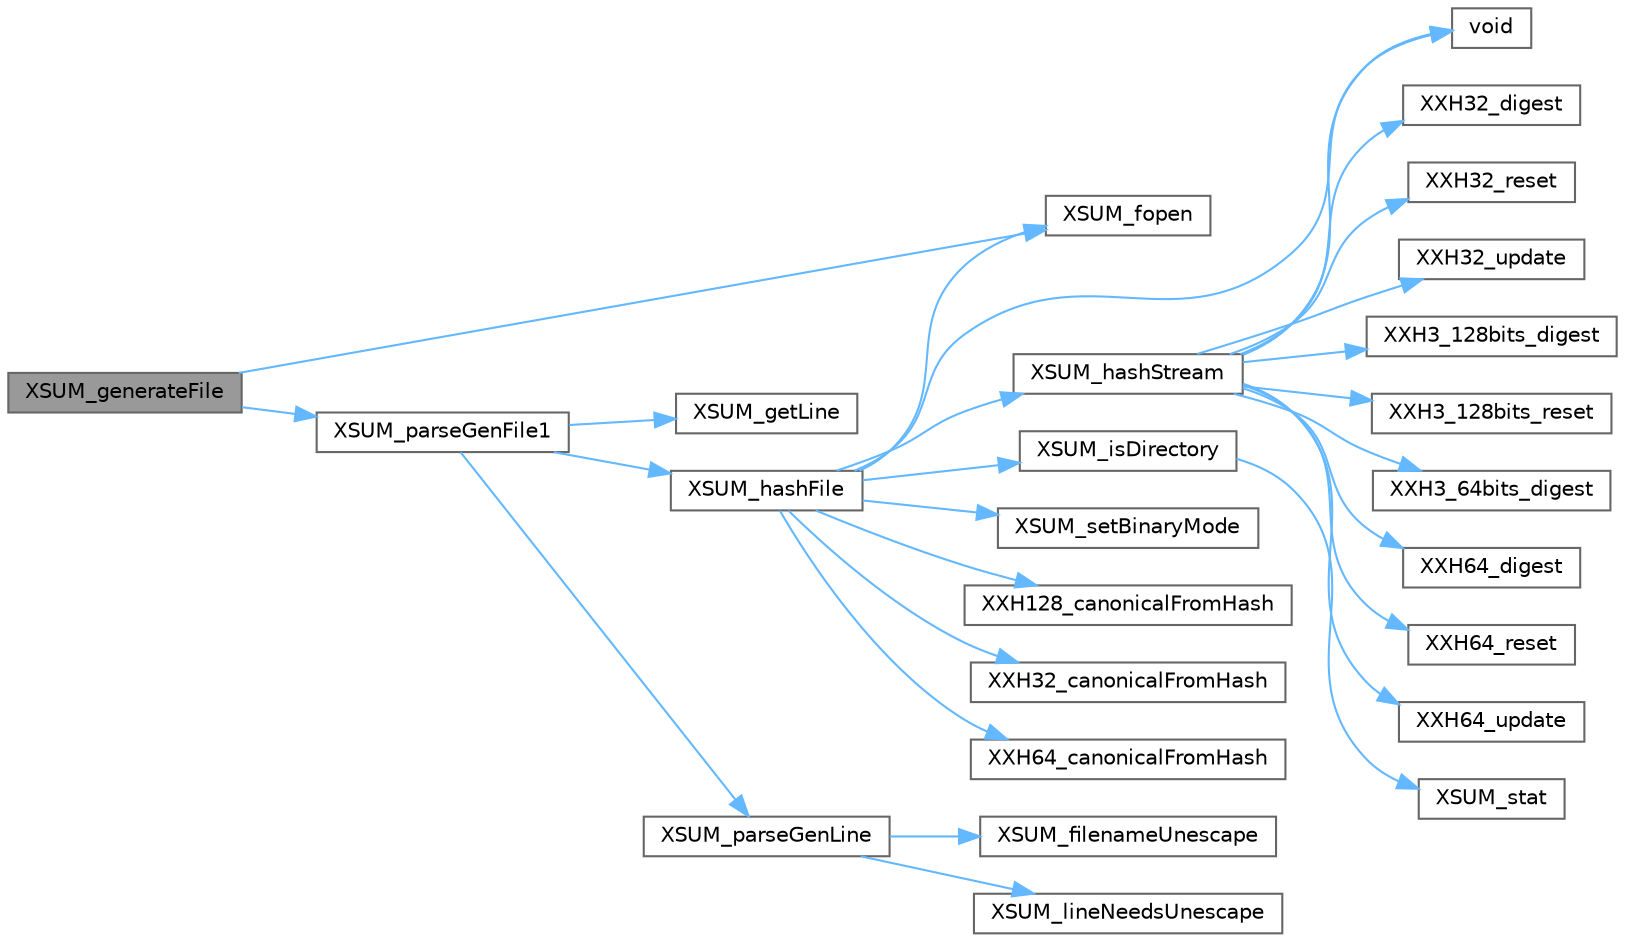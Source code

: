 digraph "XSUM_generateFile"
{
 // LATEX_PDF_SIZE
  bgcolor="transparent";
  edge [fontname=Helvetica,fontsize=10,labelfontname=Helvetica,labelfontsize=10];
  node [fontname=Helvetica,fontsize=10,shape=box,height=0.2,width=0.4];
  rankdir="LR";
  Node1 [id="Node000001",label="XSUM_generateFile",height=0.2,width=0.4,color="gray40", fillcolor="grey60", style="filled", fontcolor="black",tooltip=" "];
  Node1 -> Node2 [id="edge1_Node000001_Node000002",color="steelblue1",style="solid",tooltip=" "];
  Node2 [id="Node000002",label="XSUM_fopen",height=0.2,width=0.4,color="grey40", fillcolor="white", style="filled",URL="$xsum__os__specific_8c.html#aa03c3c6d260551e4f82736a6af9d22ae",tooltip=" "];
  Node1 -> Node3 [id="edge2_Node000001_Node000003",color="steelblue1",style="solid",tooltip=" "];
  Node3 [id="Node000003",label="XSUM_parseGenFile1",height=0.2,width=0.4,color="grey40", fillcolor="white", style="filled",URL="$xxhsum_8c.html#a0336e40fe64a340be4a4ba5dbac065c8",tooltip=" "];
  Node3 -> Node4 [id="edge3_Node000003_Node000004",color="steelblue1",style="solid",tooltip=" "];
  Node4 [id="Node000004",label="XSUM_getLine",height=0.2,width=0.4,color="grey40", fillcolor="white", style="filled",URL="$xxhsum_8c.html#abc3966f83f05c82288642e26d8902278",tooltip=" "];
  Node3 -> Node5 [id="edge4_Node000003_Node000005",color="steelblue1",style="solid",tooltip=" "];
  Node5 [id="Node000005",label="XSUM_hashFile",height=0.2,width=0.4,color="grey40", fillcolor="white", style="filled",URL="$xxhsum_8c.html#a57d7117dd6d88def3276c170c2190a96",tooltip=" "];
  Node5 -> Node6 [id="edge5_Node000005_Node000006",color="steelblue1",style="solid",tooltip=" "];
  Node6 [id="Node000006",label="void",height=0.2,width=0.4,color="grey40", fillcolor="white", style="filled",URL="$mimalloc_8h.html#a9d6d8aef94ac19034a5f163606f84830",tooltip=" "];
  Node5 -> Node2 [id="edge6_Node000005_Node000002",color="steelblue1",style="solid",tooltip=" "];
  Node5 -> Node7 [id="edge7_Node000005_Node000007",color="steelblue1",style="solid",tooltip=" "];
  Node7 [id="Node000007",label="XSUM_hashStream",height=0.2,width=0.4,color="grey40", fillcolor="white", style="filled",URL="$xxhsum_8c.html#ab601ec059d83f42e1996489c8bc87cd0",tooltip=" "];
  Node7 -> Node6 [id="edge8_Node000007_Node000006",color="steelblue1",style="solid",tooltip=" "];
  Node7 -> Node8 [id="edge9_Node000007_Node000008",color="steelblue1",style="solid",tooltip=" "];
  Node8 [id="Node000008",label="XXH32_digest",height=0.2,width=0.4,color="grey40", fillcolor="white", style="filled",URL="$group___x_x_h32__family.html#ga0fbc2f47c31a6af57f46163212f2e11b",tooltip="Returns the calculated hash value from an XXH32_state_t."];
  Node7 -> Node9 [id="edge10_Node000007_Node000009",color="steelblue1",style="solid",tooltip=" "];
  Node9 [id="Node000009",label="XXH32_reset",height=0.2,width=0.4,color="grey40", fillcolor="white", style="filled",URL="$group___x_x_h32__family.html#ga817d5e6ae49b78747e5af15e5cc88b2b",tooltip="Resets an XXH32_state_t to begin a new hash."];
  Node7 -> Node10 [id="edge11_Node000007_Node000010",color="steelblue1",style="solid",tooltip=" "];
  Node10 [id="Node000010",label="XXH32_update",height=0.2,width=0.4,color="grey40", fillcolor="white", style="filled",URL="$group___x_x_h32__family.html#gaacc2e89656b7b7184279c2d621594afa",tooltip="Consumes a block of input to an XXH32_state_t."];
  Node7 -> Node11 [id="edge12_Node000007_Node000011",color="steelblue1",style="solid",tooltip=" "];
  Node11 [id="Node000011",label="XXH3_128bits_digest",height=0.2,width=0.4,color="grey40", fillcolor="white", style="filled",URL="$group___x_x_h3__family.html#ga5facd9825a30f0259999390e20a118ed",tooltip="Returns the calculated XXH3 128-bit hash value from an XXH3_state_t."];
  Node7 -> Node12 [id="edge13_Node000007_Node000012",color="steelblue1",style="solid",tooltip=" "];
  Node12 [id="Node000012",label="XXH3_128bits_reset",height=0.2,width=0.4,color="grey40", fillcolor="white", style="filled",URL="$group___x_x_h3__family.html#ga5c9266ac68100e074adcbd42955cc44d",tooltip="Resets an XXH3_state_t to begin a new hash."];
  Node7 -> Node13 [id="edge14_Node000007_Node000013",color="steelblue1",style="solid",tooltip=" "];
  Node13 [id="Node000013",label="XXH3_64bits_digest",height=0.2,width=0.4,color="grey40", fillcolor="white", style="filled",URL="$group___x_x_h3__family.html#ga60f10ffa9a4250d5e2cdf6f7a287a6be",tooltip="Returns the calculated XXH3 64-bit hash value from an XXH3_state_t."];
  Node7 -> Node14 [id="edge15_Node000007_Node000014",color="steelblue1",style="solid",tooltip=" "];
  Node14 [id="Node000014",label="XXH64_digest",height=0.2,width=0.4,color="grey40", fillcolor="white", style="filled",URL="$group___x_x_h64__family.html#ga964952da5970b334e217412a05d869ca",tooltip="Returns the calculated hash value from an XXH64_state_t."];
  Node7 -> Node15 [id="edge16_Node000007_Node000015",color="steelblue1",style="solid",tooltip=" "];
  Node15 [id="Node000015",label="XXH64_reset",height=0.2,width=0.4,color="grey40", fillcolor="white", style="filled",URL="$group___x_x_h64__family.html#ga3d9aebe63b2d4687808385c70460de1a",tooltip="Resets an XXH64_state_t to begin a new hash."];
  Node7 -> Node16 [id="edge17_Node000007_Node000016",color="steelblue1",style="solid",tooltip=" "];
  Node16 [id="Node000016",label="XXH64_update",height=0.2,width=0.4,color="grey40", fillcolor="white", style="filled",URL="$group___x_x_h64__family.html#ga8cf987b6f8910fea00aa458b6a513e01",tooltip="Consumes a block of input to an XXH64_state_t."];
  Node5 -> Node17 [id="edge18_Node000005_Node000017",color="steelblue1",style="solid",tooltip=" "];
  Node17 [id="Node000017",label="XSUM_isDirectory",height=0.2,width=0.4,color="grey40", fillcolor="white", style="filled",URL="$xsum__os__specific_8c.html#aefa45d437f2907ad9c541692f0bc1044",tooltip=" "];
  Node17 -> Node18 [id="edge19_Node000017_Node000018",color="steelblue1",style="solid",tooltip=" "];
  Node18 [id="Node000018",label="XSUM_stat",height=0.2,width=0.4,color="grey40", fillcolor="white", style="filled",URL="$xsum__os__specific_8c.html#a1a85b7b768b4cccb54c6cb2e45929990",tooltip=" "];
  Node5 -> Node19 [id="edge20_Node000005_Node000019",color="steelblue1",style="solid",tooltip=" "];
  Node19 [id="Node000019",label="XSUM_setBinaryMode",height=0.2,width=0.4,color="grey40", fillcolor="white", style="filled",URL="$xsum__os__specific_8c.html#a7b2c1c05254702d4fb4885f07175e6e5",tooltip=" "];
  Node5 -> Node20 [id="edge21_Node000005_Node000020",color="steelblue1",style="solid",tooltip=" "];
  Node20 [id="Node000020",label="XXH128_canonicalFromHash",height=0.2,width=0.4,color="grey40", fillcolor="white", style="filled",URL="$group___x_x_h3__family.html#ga23ad27cd3405cbf858fc291d85b66b39",tooltip="Converts an XXH128_hash_t to a big endian XXH128_canonical_t."];
  Node5 -> Node21 [id="edge22_Node000005_Node000021",color="steelblue1",style="solid",tooltip=" "];
  Node21 [id="Node000021",label="XXH32_canonicalFromHash",height=0.2,width=0.4,color="grey40", fillcolor="white", style="filled",URL="$group___x_x_h32__family.html#gade47204bc3908fdc401a68e9c295e233",tooltip="Converts an XXH32_hash_t to a big endian XXH32_canonical_t."];
  Node5 -> Node22 [id="edge23_Node000005_Node000022",color="steelblue1",style="solid",tooltip=" "];
  Node22 [id="Node000022",label="XXH64_canonicalFromHash",height=0.2,width=0.4,color="grey40", fillcolor="white", style="filled",URL="$group___x_x_h64__family.html#ga5ad28aa4810c34a5e439077feb4fd32b",tooltip="Converts an XXH64_hash_t to a big endian XXH64_canonical_t."];
  Node3 -> Node23 [id="edge24_Node000003_Node000023",color="steelblue1",style="solid",tooltip=" "];
  Node23 [id="Node000023",label="XSUM_parseGenLine",height=0.2,width=0.4,color="grey40", fillcolor="white", style="filled",URL="$xxhsum_8c.html#a66abc9c71dc33da0c72d873bfedb35de",tooltip=" "];
  Node23 -> Node24 [id="edge25_Node000023_Node000024",color="steelblue1",style="solid",tooltip=" "];
  Node24 [id="Node000024",label="XSUM_filenameUnescape",height=0.2,width=0.4,color="grey40", fillcolor="white", style="filled",URL="$xxhsum_8c.html#ae66bb8038453cb928b2d2dd6b2cf245f",tooltip=" "];
  Node23 -> Node25 [id="edge26_Node000023_Node000025",color="steelblue1",style="solid",tooltip=" "];
  Node25 [id="Node000025",label="XSUM_lineNeedsUnescape",height=0.2,width=0.4,color="grey40", fillcolor="white", style="filled",URL="$xxhsum_8c.html#a0739f5ea348d082f40d01338dd53eb23",tooltip=" "];
}

